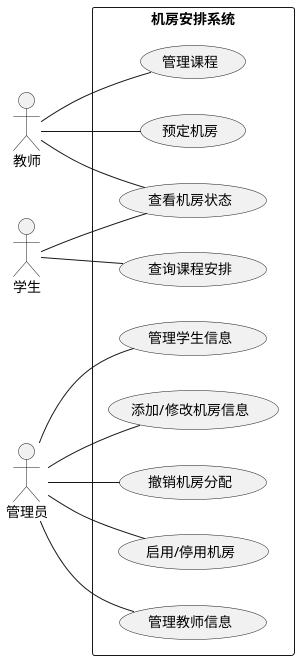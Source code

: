 @startuml
left to right direction
actor 教师
actor 学生
actor 管理员

rectangle "机房安排系统" {
    usecase "预定机房" as UC1
    usecase "查询课程安排" as UC2
    usecase "查看机房状态" as UC3
    usecase "管理课程" as UC4
    usecase "管理教师信息" as UC5
    usecase "管理学生信息" as UC6
    usecase "添加/修改机房信息" as UC7
    usecase "撤销机房分配" as UC8
    usecase "启用/停用机房" as UC9

    教师 -- UC1
    学生 -- UC2
    教师 -- UC3
    学生 -- UC3
    教师 -- UC4
    管理员 -- UC5
    管理员 -- UC6
    管理员 -- UC7
    管理员 -- UC8
    管理员 -- UC9
}

@enduml
